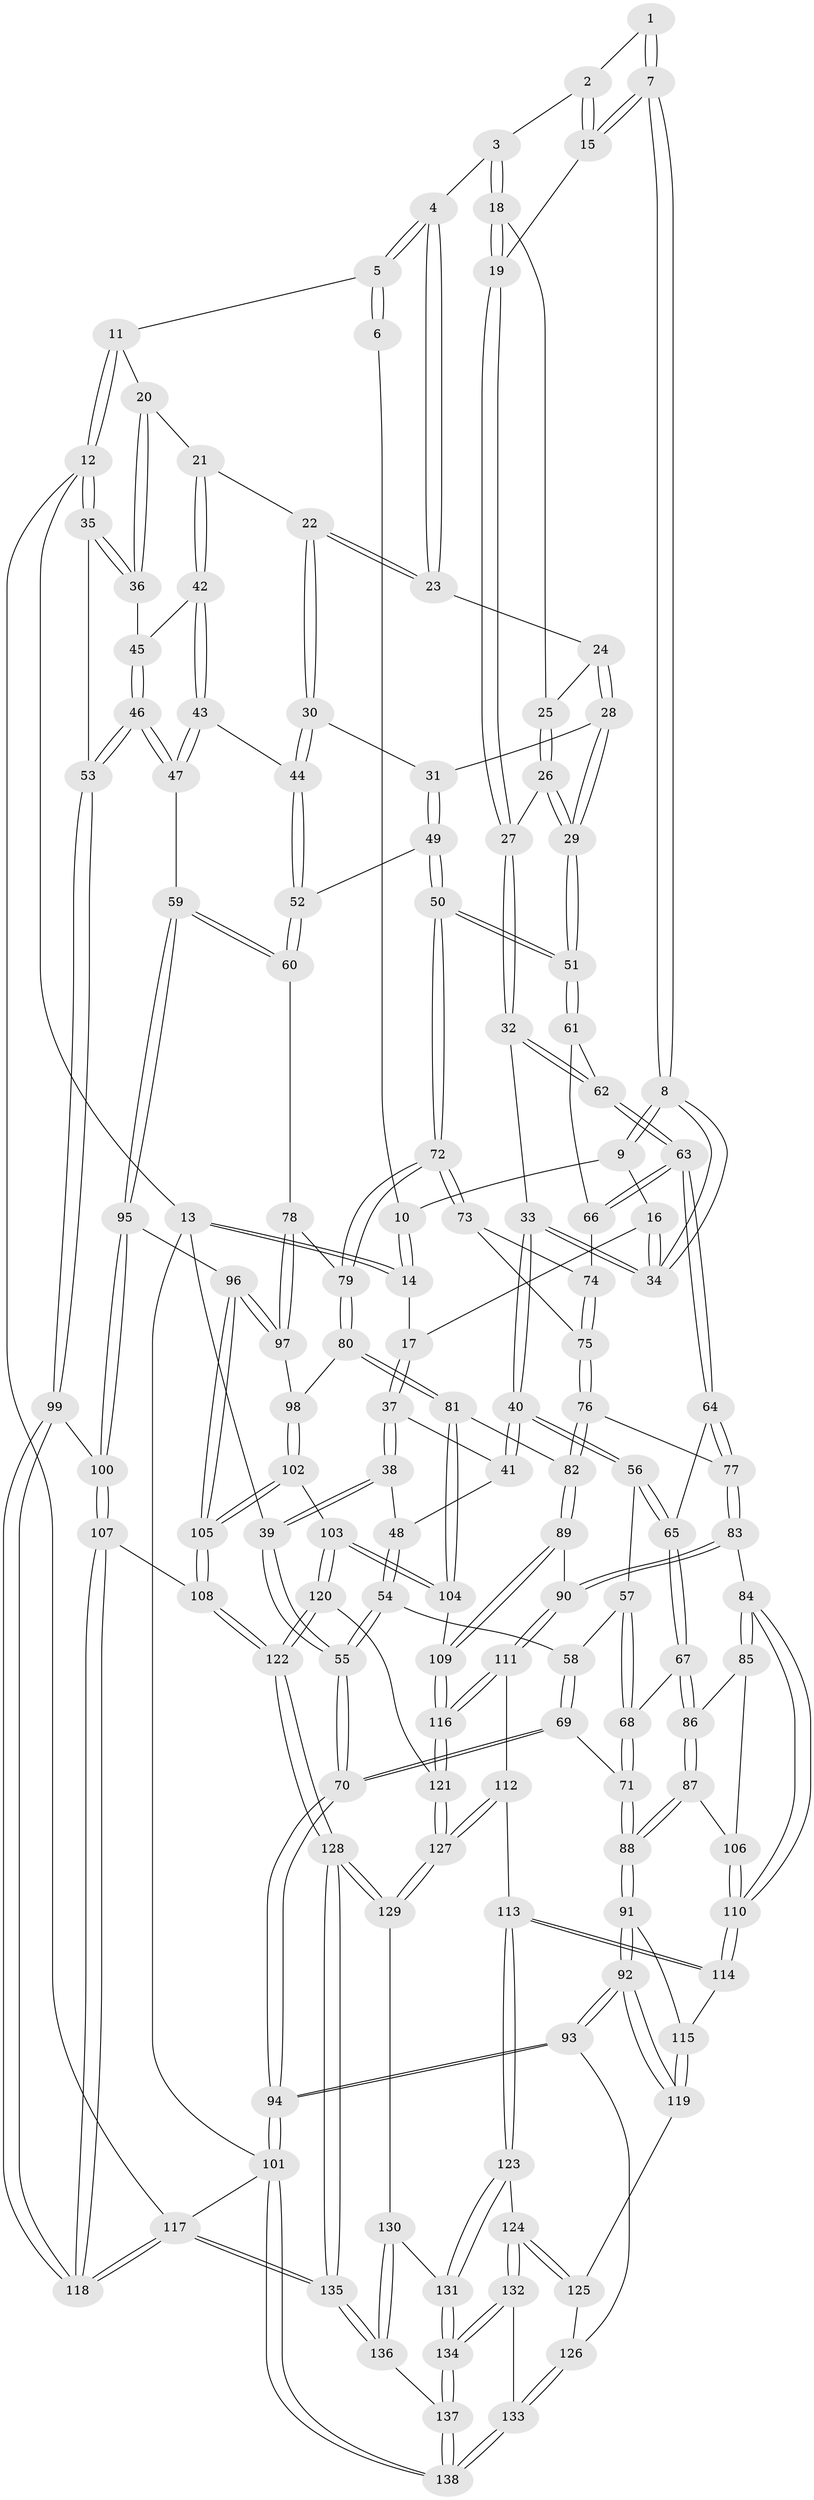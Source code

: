 // coarse degree distribution, {4: 0.4418604651162791, 6: 0.05813953488372093, 3: 0.09302325581395349, 5: 0.3953488372093023, 2: 0.011627906976744186}
// Generated by graph-tools (version 1.1) at 2025/24/03/03/25 07:24:35]
// undirected, 138 vertices, 342 edges
graph export_dot {
graph [start="1"]
  node [color=gray90,style=filled];
  1 [pos="+0.3839488126172137+0"];
  2 [pos="+0.4314487706699795+0.03370259275225989"];
  3 [pos="+0.5593157320232367+0.09928308017474718"];
  4 [pos="+0.819591532432835+0"];
  5 [pos="+0.854998327248104+0"];
  6 [pos="+0.3697224944613843+0"];
  7 [pos="+0.2896805947221812+0.1691926182298228"];
  8 [pos="+0.2887435179790763+0.16976523866800133"];
  9 [pos="+0.17113605386734498+0.0654659838815439"];
  10 [pos="+0.07829995736442794+0"];
  11 [pos="+0.9445758053983576+0"];
  12 [pos="+1+0"];
  13 [pos="+0+0"];
  14 [pos="+0+0"];
  15 [pos="+0.4233119002406536+0.16188647275333037"];
  16 [pos="+0.09768567375524409+0.19258399395753303"];
  17 [pos="+0.08940386351677794+0.19692344503240697"];
  18 [pos="+0.5527201847801851+0.13305059262708993"];
  19 [pos="+0.4297953657065813+0.16691669990605906"];
  20 [pos="+0.9371112967498885+0.2039266357043045"];
  21 [pos="+0.8868545643468484+0.23298672761544723"];
  22 [pos="+0.7772654619704477+0.13961468105279048"];
  23 [pos="+0.7771129036407788+0.05447458467484281"];
  24 [pos="+0.615935056923651+0.1826644142482636"];
  25 [pos="+0.5576297153044485+0.1432212116443592"];
  26 [pos="+0.5127217741605673+0.30532471210860795"];
  27 [pos="+0.465702737893442+0.28954374702575303"];
  28 [pos="+0.6436490326566748+0.25270484137609145"];
  29 [pos="+0.5203968274269902+0.31135406586747083"];
  30 [pos="+0.7315488615867128+0.25911299191594395"];
  31 [pos="+0.6869791835746888+0.26313352120718336"];
  32 [pos="+0.3657598197325411+0.3263224498407219"];
  33 [pos="+0.2718014856122589+0.2929889522730326"];
  34 [pos="+0.26669930234016814+0.24502407158472267"];
  35 [pos="+1+0.3508210886904211"];
  36 [pos="+1+0.27384713222572643"];
  37 [pos="+0.06900090083552812+0.2210201622756037"];
  38 [pos="+0+0.25333332763666716"];
  39 [pos="+0+0.29095881029490067"];
  40 [pos="+0.24251269935780792+0.3245049339525294"];
  41 [pos="+0.12054089690631206+0.2887717115872478"];
  42 [pos="+0.8828518434270811+0.25752052456851127"];
  43 [pos="+0.836618189002743+0.31140521059826143"];
  44 [pos="+0.7587869424770941+0.29763751010071693"];
  45 [pos="+0.8989839771339669+0.2680888382433538"];
  46 [pos="+1+0.48241995777530877"];
  47 [pos="+0.94410926753873+0.4562841120025651"];
  48 [pos="+0.09075503024792603+0.348777001286185"];
  49 [pos="+0.6420869642126515+0.37483338994149606"];
  50 [pos="+0.5482343702084435+0.39663795506268806"];
  51 [pos="+0.5458453511992091+0.39270567838153836"];
  52 [pos="+0.7357602628561104+0.4141579191388399"];
  53 [pos="+1+0.4918510106944498"];
  54 [pos="+0.09614141821906766+0.38639999180088413"];
  55 [pos="+0+0.37330186735316845"];
  56 [pos="+0.23480418815219026+0.3434739183515827"];
  57 [pos="+0.13958242889641956+0.4006102580458973"];
  58 [pos="+0.11247968109559073+0.4009107376612226"];
  59 [pos="+0.7613501826880046+0.49317220020997266"];
  60 [pos="+0.7584749529674323+0.49158666142906177"];
  61 [pos="+0.41638357762882283+0.4194901130874548"];
  62 [pos="+0.37260020131033433+0.3643864242337747"];
  63 [pos="+0.33264253133340127+0.4656923773191642"];
  64 [pos="+0.3093410704277688+0.4945951517451995"];
  65 [pos="+0.27051358759310035+0.4839889326777725"];
  66 [pos="+0.4152268642847514+0.4438620670669332"];
  67 [pos="+0.2264242499108541+0.5114003238000023"];
  68 [pos="+0.17956122537590213+0.49872280219016485"];
  69 [pos="+0.06800698741009953+0.48565425005897367"];
  70 [pos="+0+0.4589944045907789"];
  71 [pos="+0.10223432379647818+0.5283846541287521"];
  72 [pos="+0.5522785961429795+0.4434426101354123"];
  73 [pos="+0.5184327862187516+0.45140196948114286"];
  74 [pos="+0.4177765635443183+0.44905540436740143"];
  75 [pos="+0.42282275227331056+0.49107290329428355"];
  76 [pos="+0.4098337121337854+0.5289809261052244"];
  77 [pos="+0.3214128982723272+0.5081146721050309"];
  78 [pos="+0.6895937820154618+0.505293339388359"];
  79 [pos="+0.576079828173702+0.505765033477104"];
  80 [pos="+0.5405299113441151+0.5757318081755041"];
  81 [pos="+0.49223960149813994+0.6057326515922211"];
  82 [pos="+0.4722056598216684+0.6047027276100883"];
  83 [pos="+0.3169659184966544+0.6493471325188798"];
  84 [pos="+0.31107852762206173+0.6506916399246773"];
  85 [pos="+0.28355115706420536+0.6377055863996954"];
  86 [pos="+0.2137716394240762+0.5952162966835977"];
  87 [pos="+0.12075136303592814+0.6459087108995439"];
  88 [pos="+0.090256201626854+0.6489067064659688"];
  89 [pos="+0.37910636014369214+0.6624387017021731"];
  90 [pos="+0.3695176234884634+0.6662023000473924"];
  91 [pos="+0.06721139374469698+0.6667072342804721"];
  92 [pos="+0+0.7246135984340301"];
  93 [pos="+0+0.7270270911606229"];
  94 [pos="+0+0.7270547634532726"];
  95 [pos="+0.7719646869699434+0.6182411804875163"];
  96 [pos="+0.7102863022583124+0.6557088198602262"];
  97 [pos="+0.6608266468884356+0.6348439513009633"];
  98 [pos="+0.6150051817757702+0.634644188506047"];
  99 [pos="+1+0.5924467199180169"];
  100 [pos="+0.8806692782647513+0.7096796146202349"];
  101 [pos="+0+1"];
  102 [pos="+0.6184415807186893+0.7648018461617225"];
  103 [pos="+0.6012953905095423+0.7627343547421729"];
  104 [pos="+0.5168578016498069+0.7021621711688366"];
  105 [pos="+0.6767014482715069+0.798677066484385"];
  106 [pos="+0.18493730809784187+0.6842502973865491"];
  107 [pos="+0.8214655325975238+0.8225204860378774"];
  108 [pos="+0.7168831164643024+0.8559582860700408"];
  109 [pos="+0.4712143526036042+0.7580542332529308"];
  110 [pos="+0.24584129846701713+0.7359329100610642"];
  111 [pos="+0.3707349417617833+0.7776450823621232"];
  112 [pos="+0.2796452904174817+0.8202509293874574"];
  113 [pos="+0.25283184731638214+0.8257170014713242"];
  114 [pos="+0.24184463046804236+0.7837497367984824"];
  115 [pos="+0.1114411545403762+0.7281328290696436"];
  116 [pos="+0.44818584763650865+0.8229158633763552"];
  117 [pos="+1+1"];
  118 [pos="+1+1"];
  119 [pos="+0.13158313774946986+0.8247024929286652"];
  120 [pos="+0.4802129108898549+0.8406664319543843"];
  121 [pos="+0.45535811878157534+0.8368497096845321"];
  122 [pos="+0.659099219262922+0.9827093656968969"];
  123 [pos="+0.2473614217382058+0.8353039323249164"];
  124 [pos="+0.2342380764770906+0.8456284218269348"];
  125 [pos="+0.13462635654877078+0.8295315463119551"];
  126 [pos="+0.08560596892722627+0.883609408521942"];
  127 [pos="+0.41714203810380923+0.9055971478007453"];
  128 [pos="+0.6389130101646313+1"];
  129 [pos="+0.41458097956498435+0.9159960015050257"];
  130 [pos="+0.38824078502518766+0.9329297231394309"];
  131 [pos="+0.34255245898092174+0.9447075063672344"];
  132 [pos="+0.20991667145240056+0.9142819306410821"];
  133 [pos="+0.10882430942971659+0.976464876743766"];
  134 [pos="+0.28619631544624635+1"];
  135 [pos="+0.6452095391938468+1"];
  136 [pos="+0.41025795140743737+1"];
  137 [pos="+0.2721627623440923+1"];
  138 [pos="+0+1"];
  1 -- 2;
  1 -- 7;
  1 -- 7;
  2 -- 3;
  2 -- 15;
  2 -- 15;
  3 -- 4;
  3 -- 18;
  3 -- 18;
  4 -- 5;
  4 -- 5;
  4 -- 23;
  4 -- 23;
  5 -- 6;
  5 -- 6;
  5 -- 11;
  6 -- 10;
  7 -- 8;
  7 -- 8;
  7 -- 15;
  7 -- 15;
  8 -- 9;
  8 -- 9;
  8 -- 34;
  8 -- 34;
  9 -- 10;
  9 -- 16;
  10 -- 14;
  10 -- 14;
  11 -- 12;
  11 -- 12;
  11 -- 20;
  12 -- 13;
  12 -- 35;
  12 -- 35;
  12 -- 117;
  13 -- 14;
  13 -- 14;
  13 -- 39;
  13 -- 101;
  14 -- 17;
  15 -- 19;
  16 -- 17;
  16 -- 34;
  16 -- 34;
  17 -- 37;
  17 -- 37;
  18 -- 19;
  18 -- 19;
  18 -- 25;
  19 -- 27;
  19 -- 27;
  20 -- 21;
  20 -- 36;
  20 -- 36;
  21 -- 22;
  21 -- 42;
  21 -- 42;
  22 -- 23;
  22 -- 23;
  22 -- 30;
  22 -- 30;
  23 -- 24;
  24 -- 25;
  24 -- 28;
  24 -- 28;
  25 -- 26;
  25 -- 26;
  26 -- 27;
  26 -- 29;
  26 -- 29;
  27 -- 32;
  27 -- 32;
  28 -- 29;
  28 -- 29;
  28 -- 31;
  29 -- 51;
  29 -- 51;
  30 -- 31;
  30 -- 44;
  30 -- 44;
  31 -- 49;
  31 -- 49;
  32 -- 33;
  32 -- 62;
  32 -- 62;
  33 -- 34;
  33 -- 34;
  33 -- 40;
  33 -- 40;
  35 -- 36;
  35 -- 36;
  35 -- 53;
  36 -- 45;
  37 -- 38;
  37 -- 38;
  37 -- 41;
  38 -- 39;
  38 -- 39;
  38 -- 48;
  39 -- 55;
  39 -- 55;
  40 -- 41;
  40 -- 41;
  40 -- 56;
  40 -- 56;
  41 -- 48;
  42 -- 43;
  42 -- 43;
  42 -- 45;
  43 -- 44;
  43 -- 47;
  43 -- 47;
  44 -- 52;
  44 -- 52;
  45 -- 46;
  45 -- 46;
  46 -- 47;
  46 -- 47;
  46 -- 53;
  46 -- 53;
  47 -- 59;
  48 -- 54;
  48 -- 54;
  49 -- 50;
  49 -- 50;
  49 -- 52;
  50 -- 51;
  50 -- 51;
  50 -- 72;
  50 -- 72;
  51 -- 61;
  51 -- 61;
  52 -- 60;
  52 -- 60;
  53 -- 99;
  53 -- 99;
  54 -- 55;
  54 -- 55;
  54 -- 58;
  55 -- 70;
  55 -- 70;
  56 -- 57;
  56 -- 65;
  56 -- 65;
  57 -- 58;
  57 -- 68;
  57 -- 68;
  58 -- 69;
  58 -- 69;
  59 -- 60;
  59 -- 60;
  59 -- 95;
  59 -- 95;
  60 -- 78;
  61 -- 62;
  61 -- 66;
  62 -- 63;
  62 -- 63;
  63 -- 64;
  63 -- 64;
  63 -- 66;
  63 -- 66;
  64 -- 65;
  64 -- 77;
  64 -- 77;
  65 -- 67;
  65 -- 67;
  66 -- 74;
  67 -- 68;
  67 -- 86;
  67 -- 86;
  68 -- 71;
  68 -- 71;
  69 -- 70;
  69 -- 70;
  69 -- 71;
  70 -- 94;
  70 -- 94;
  71 -- 88;
  71 -- 88;
  72 -- 73;
  72 -- 73;
  72 -- 79;
  72 -- 79;
  73 -- 74;
  73 -- 75;
  74 -- 75;
  74 -- 75;
  75 -- 76;
  75 -- 76;
  76 -- 77;
  76 -- 82;
  76 -- 82;
  77 -- 83;
  77 -- 83;
  78 -- 79;
  78 -- 97;
  78 -- 97;
  79 -- 80;
  79 -- 80;
  80 -- 81;
  80 -- 81;
  80 -- 98;
  81 -- 82;
  81 -- 104;
  81 -- 104;
  82 -- 89;
  82 -- 89;
  83 -- 84;
  83 -- 90;
  83 -- 90;
  84 -- 85;
  84 -- 85;
  84 -- 110;
  84 -- 110;
  85 -- 86;
  85 -- 106;
  86 -- 87;
  86 -- 87;
  87 -- 88;
  87 -- 88;
  87 -- 106;
  88 -- 91;
  88 -- 91;
  89 -- 90;
  89 -- 109;
  89 -- 109;
  90 -- 111;
  90 -- 111;
  91 -- 92;
  91 -- 92;
  91 -- 115;
  92 -- 93;
  92 -- 93;
  92 -- 119;
  92 -- 119;
  93 -- 94;
  93 -- 94;
  93 -- 126;
  94 -- 101;
  94 -- 101;
  95 -- 96;
  95 -- 100;
  95 -- 100;
  96 -- 97;
  96 -- 97;
  96 -- 105;
  96 -- 105;
  97 -- 98;
  98 -- 102;
  98 -- 102;
  99 -- 100;
  99 -- 118;
  99 -- 118;
  100 -- 107;
  100 -- 107;
  101 -- 138;
  101 -- 138;
  101 -- 117;
  102 -- 103;
  102 -- 105;
  102 -- 105;
  103 -- 104;
  103 -- 104;
  103 -- 120;
  103 -- 120;
  104 -- 109;
  105 -- 108;
  105 -- 108;
  106 -- 110;
  106 -- 110;
  107 -- 108;
  107 -- 118;
  107 -- 118;
  108 -- 122;
  108 -- 122;
  109 -- 116;
  109 -- 116;
  110 -- 114;
  110 -- 114;
  111 -- 112;
  111 -- 116;
  111 -- 116;
  112 -- 113;
  112 -- 127;
  112 -- 127;
  113 -- 114;
  113 -- 114;
  113 -- 123;
  113 -- 123;
  114 -- 115;
  115 -- 119;
  115 -- 119;
  116 -- 121;
  116 -- 121;
  117 -- 118;
  117 -- 118;
  117 -- 135;
  117 -- 135;
  119 -- 125;
  120 -- 121;
  120 -- 122;
  120 -- 122;
  121 -- 127;
  121 -- 127;
  122 -- 128;
  122 -- 128;
  123 -- 124;
  123 -- 131;
  123 -- 131;
  124 -- 125;
  124 -- 125;
  124 -- 132;
  124 -- 132;
  125 -- 126;
  126 -- 133;
  126 -- 133;
  127 -- 129;
  127 -- 129;
  128 -- 129;
  128 -- 129;
  128 -- 135;
  128 -- 135;
  129 -- 130;
  130 -- 131;
  130 -- 136;
  130 -- 136;
  131 -- 134;
  131 -- 134;
  132 -- 133;
  132 -- 134;
  132 -- 134;
  133 -- 138;
  133 -- 138;
  134 -- 137;
  134 -- 137;
  135 -- 136;
  135 -- 136;
  136 -- 137;
  137 -- 138;
  137 -- 138;
}
